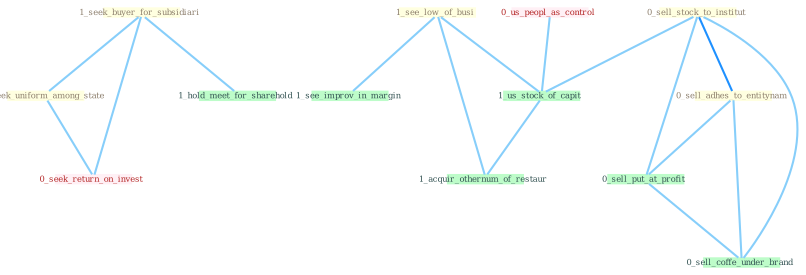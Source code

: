 Graph G{ 
    node
    [shape=polygon,style=filled,width=.5,height=.06,color="#BDFCC9",fixedsize=true,fontsize=4,
    fontcolor="#2f4f4f"];
    {node
    [color="#ffffe0", fontcolor="#8b7d6b"] "1_seek_buyer_for_subsidiari " "1_seek_uniform_among_state " "1_see_low_of_busi " "0_sell_stock_to_institut " "0_sell_adhes_to_entitynam "}
{node [color="#fff0f5", fontcolor="#b22222"] "0_us_peopl_as_control " "0_seek_return_on_invest "}
edge [color="#B0E2FF"];

	"1_seek_buyer_for_subsidiari " -- "1_seek_uniform_among_state " [w="1", color="#87cefa" ];
	"1_seek_buyer_for_subsidiari " -- "0_seek_return_on_invest " [w="1", color="#87cefa" ];
	"1_seek_buyer_for_subsidiari " -- "1_hold_meet_for_sharehold " [w="1", color="#87cefa" ];
	"1_seek_uniform_among_state " -- "0_seek_return_on_invest " [w="1", color="#87cefa" ];
	"1_see_low_of_busi " -- "1_us_stock_of_capit " [w="1", color="#87cefa" ];
	"1_see_low_of_busi " -- "1_see_improv_in_margin " [w="1", color="#87cefa" ];
	"1_see_low_of_busi " -- "1_acquir_othernum_of_restaur " [w="1", color="#87cefa" ];
	"0_sell_stock_to_institut " -- "0_sell_adhes_to_entitynam " [w="2", color="#1e90ff" , len=0.8];
	"0_sell_stock_to_institut " -- "0_sell_put_at_profit " [w="1", color="#87cefa" ];
	"0_sell_stock_to_institut " -- "1_us_stock_of_capit " [w="1", color="#87cefa" ];
	"0_sell_stock_to_institut " -- "0_sell_coffe_under_brand " [w="1", color="#87cefa" ];
	"0_sell_adhes_to_entitynam " -- "0_sell_put_at_profit " [w="1", color="#87cefa" ];
	"0_sell_adhes_to_entitynam " -- "0_sell_coffe_under_brand " [w="1", color="#87cefa" ];
	"0_us_peopl_as_control " -- "1_us_stock_of_capit " [w="1", color="#87cefa" ];
	"0_sell_put_at_profit " -- "0_sell_coffe_under_brand " [w="1", color="#87cefa" ];
	"1_us_stock_of_capit " -- "1_acquir_othernum_of_restaur " [w="1", color="#87cefa" ];
}